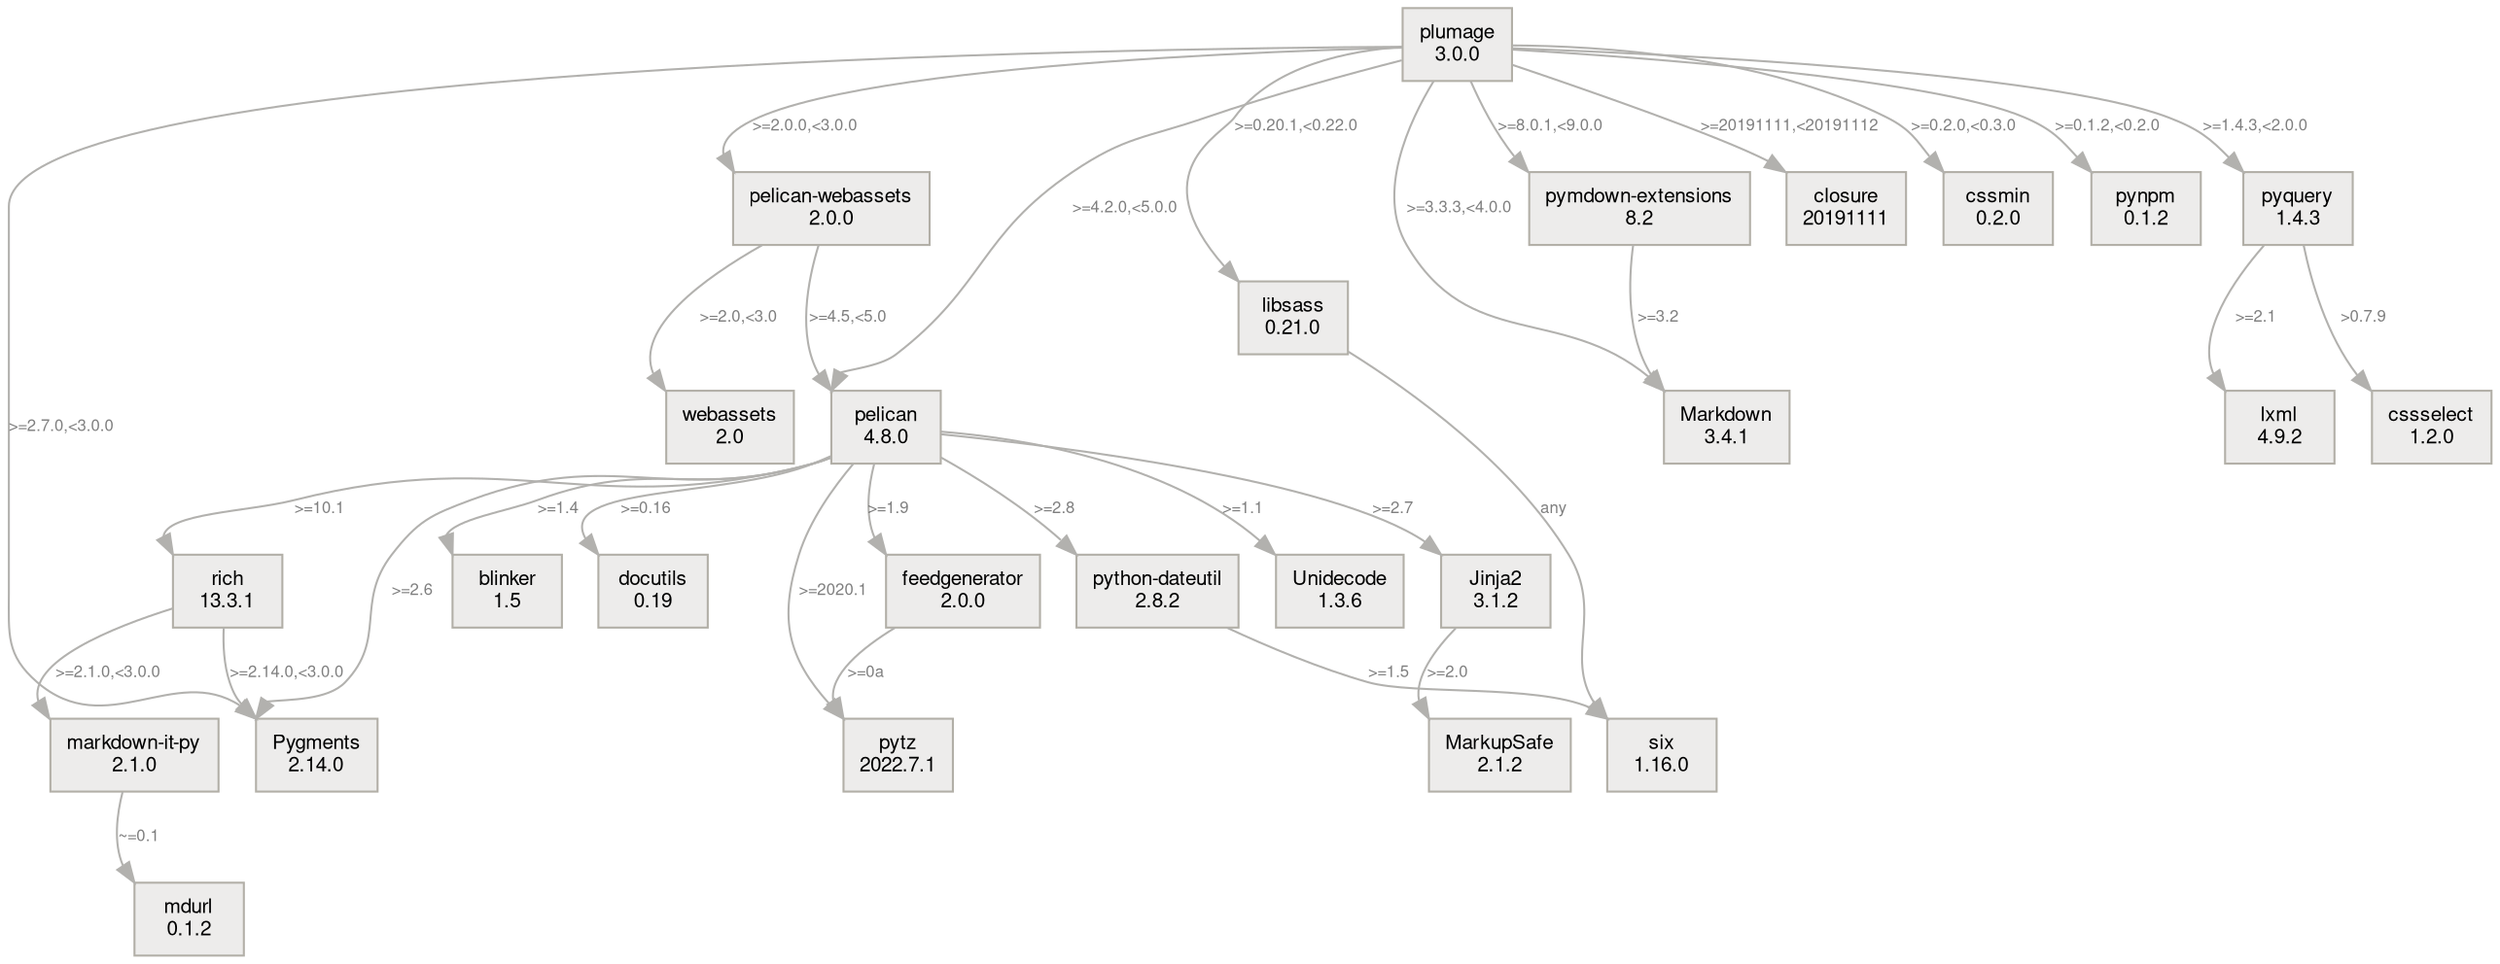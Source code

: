 digraph {
    fontname="Helvetica,Arial,sans-serif"
                node [
                    style=filled
                    shape=box
                    fontname="Helvetica,Arial,sans-serif"
                    fontsize=10
                    color="#b2afa7"
                    fillcolor="#edeceb"
                ]
                edge [
                    headport=nw
                    fontname="Helvetica,Arial,sans-serif"
                    fontsize=8
                    color="#b2b1ae"
                    fontcolor="#00000080"
                ]
    "markdown-it-py" -> mdurl [label="~=0.1"]
    "markdown-it-py" [label="markdown-it-py\n2.1.0"]
    "pelican-webassets" -> pelican [label=">=4.5,<5.0"]
    "pelican-webassets" -> webassets [label=">=2.0,<3.0"]
    "pelican-webassets" [label="pelican-webassets\n2.0.0"]
    "pymdown-extensions" -> markdown [label=">=3.2"]
    "pymdown-extensions" [label="pymdown-extensions\n8.2"]
    "python-dateutil" -> six [label=">=1.5"]
    "python-dateutil" [label="python-dateutil\n2.8.2"]
    blinker [label="blinker\n1.5"]
    closure [label="closure\n20191111"]
    cssmin [label="cssmin\n0.2.0"]
    cssselect [label="cssselect\n1.2.0"]
    docutils [label="docutils\n0.19"]
    feedgenerator -> pytz [label=">=0a"]
    feedgenerator [label="feedgenerator\n2.0.0"]
    jinja2 -> markupsafe [label=">=2.0"]
    jinja2 [label="Jinja2\n3.1.2"]
    libsass -> six [label=any]
    libsass [label="libsass\n0.21.0"]
    lxml [label="lxml\n4.9.2"]
    markdown [label="Markdown\n3.4.1"]
    markupsafe [label="MarkupSafe\n2.1.2"]
    mdurl [label="mdurl\n0.1.2"]
    pelican -> "python-dateutil" [label=">=2.8"]
    pelican -> blinker [label=">=1.4"]
    pelican -> docutils [label=">=0.16"]
    pelican -> feedgenerator [label=">=1.9"]
    pelican -> jinja2 [label=">=2.7"]
    pelican -> pygments [label=">=2.6"]
    pelican -> pytz [label=">=2020.1"]
    pelican -> rich [label=">=10.1"]
    pelican -> unidecode [label=">=1.1"]
    pelican [label="pelican\n4.8.0"]
    plumage -> "pelican-webassets" [label=">=2.0.0,<3.0.0"]
    plumage -> "pymdown-extensions" [label=">=8.0.1,<9.0.0"]
    plumage -> closure [label=">=20191111,<20191112"]
    plumage -> cssmin [label=">=0.2.0,<0.3.0"]
    plumage -> libsass [label=">=0.20.1,<0.22.0"]
    plumage -> markdown [label=">=3.3.3,<4.0.0"]
    plumage -> pelican [label=">=4.2.0,<5.0.0"]
    plumage -> pygments [label=">=2.7.0,<3.0.0"]
    plumage -> pynpm [label=">=0.1.2,<0.2.0"]
    plumage -> pyquery [label=">=1.4.3,<2.0.0"]
    plumage [label="plumage\n3.0.0"]
    pygments [label="Pygments\n2.14.0"]
    pynpm [label="pynpm\n0.1.2"]
    pyquery -> cssselect [label=">0.7.9"]
    pyquery -> lxml [label=">=2.1"]
    pyquery [label="pyquery\n1.4.3"]
    pytz [label="pytz\n2022.7.1"]
    rich -> "markdown-it-py" [label=">=2.1.0,<3.0.0"]
    rich -> pygments [label=">=2.14.0,<3.0.0"]
    rich [label="rich\n13.3.1"]
    six [label="six\n1.16.0"]
    unidecode [label="Unidecode\n1.3.6"]
    webassets [label="webassets\n2.0"]
}
